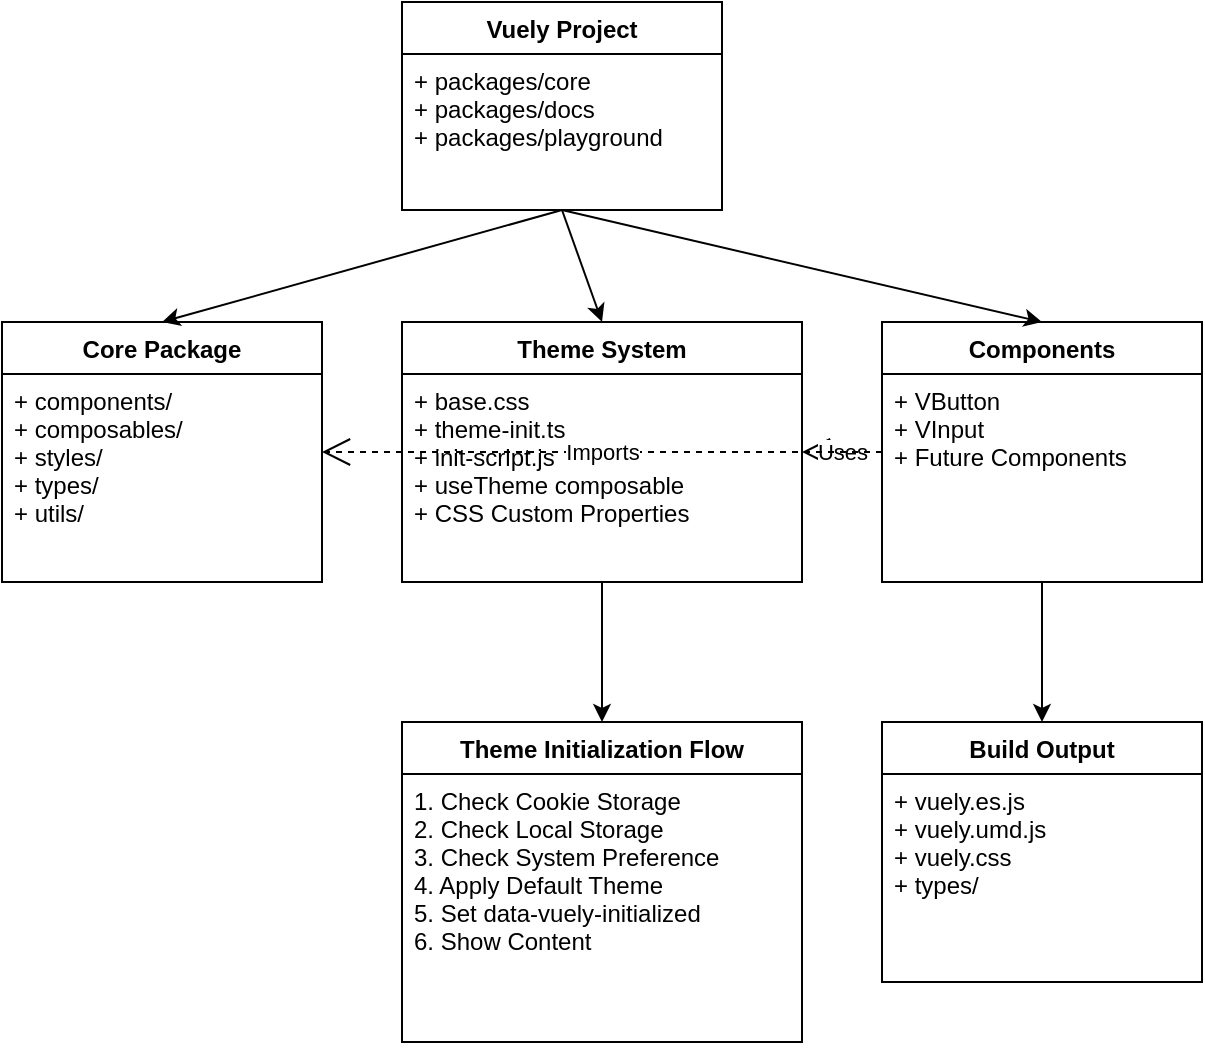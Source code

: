 <?xml version="1.0" encoding="UTF-8"?>
<mxfile version="21.6.6">
  <diagram name="Vuely Architecture" id="vuely-architecture">
    <mxGraphModel dx="1422" dy="798" grid="1" gridSize="10" guides="1" tooltips="1" connect="1" arrows="1" fold="1" page="1" pageScale="1" pageWidth="1169" pageHeight="827" math="0" shadow="0">
      <root>
        <mxCell id="0" />
        <mxCell id="1" parent="0" />
        
        <!-- Project Structure -->
        <mxCell id="2" value="Vuely Project" style="swimlane;fontStyle=1;align=center;verticalAlign=top;childLayout=stackLayout;horizontal=1;startSize=26;horizontalStack=0;resizeParent=1;resizeParentMax=0;resizeLast=0;collapsible=1;marginBottom=0;" vertex="1" parent="1">
          <mxGeometry x="400" y="40" width="160" height="104" as="geometry" />
        </mxCell>
        <mxCell id="3" value="+ packages/core&#xa;+ packages/docs&#xa;+ packages/playground" style="text;strokeColor=none;fillColor=none;align=left;verticalAlign=top;spacingLeft=4;spacingRight=4;overflow=hidden;rotatable=0;points=[[0,0.5],[1,0.5]];portConstraint=eastwest;" vertex="1" parent="2">
          <mxGeometry y="26" width="160" height="78" as="geometry" />
        </mxCell>

        <!-- Core Package -->
        <mxCell id="4" value="Core Package" style="swimlane;fontStyle=1;align=center;verticalAlign=top;childLayout=stackLayout;horizontal=1;startSize=26;horizontalStack=0;resizeParent=1;resizeParentMax=0;resizeLast=0;collapsible=1;marginBottom=0;" vertex="1" parent="1">
          <mxGeometry x="200" y="200" width="160" height="130" as="geometry" />
        </mxCell>
        <mxCell id="5" value="+ components/&#xa;+ composables/&#xa;+ styles/&#xa;+ types/&#xa;+ utils/" style="text;strokeColor=none;fillColor=none;align=left;verticalAlign=top;spacingLeft=4;spacingRight=4;overflow=hidden;rotatable=0;points=[[0,0.5],[1,0.5]];portConstraint=eastwest;" vertex="1" parent="4">
          <mxGeometry y="26" width="160" height="104" as="geometry" />
        </mxCell>

        <!-- Theme System -->
        <mxCell id="6" value="Theme System" style="swimlane;fontStyle=1;align=center;verticalAlign=top;childLayout=stackLayout;horizontal=1;startSize=26;horizontalStack=0;resizeParent=1;resizeParentMax=0;resizeLast=0;collapsible=1;marginBottom=0;" vertex="1" parent="1">
          <mxGeometry x="400" y="200" width="200" height="130" as="geometry" />
        </mxCell>
        <mxCell id="7" value="+ base.css&#xa;+ theme-init.ts&#xa;+ init-script.js&#xa;+ useTheme composable&#xa;+ CSS Custom Properties" style="text;strokeColor=none;fillColor=none;align=left;verticalAlign=top;spacingLeft=4;spacingRight=4;overflow=hidden;rotatable=0;points=[[0,0.5],[1,0.5]];portConstraint=eastwest;" vertex="1" parent="6">
          <mxGeometry y="26" width="200" height="104" as="geometry" />
        </mxCell>

        <!-- Components -->
        <mxCell id="8" value="Components" style="swimlane;fontStyle=1;align=center;verticalAlign=top;childLayout=stackLayout;horizontal=1;startSize=26;horizontalStack=0;resizeParent=1;resizeParentMax=0;resizeLast=0;collapsible=1;marginBottom=0;" vertex="1" parent="1">
          <mxGeometry x="640" y="200" width="160" height="130" as="geometry" />
        </mxCell>
        <mxCell id="9" value="+ VButton&#xa;+ VInput&#xa;+ Future Components" style="text;strokeColor=none;fillColor=none;align=left;verticalAlign=top;spacingLeft=4;spacingRight=4;overflow=hidden;rotatable=0;points=[[0,0.5],[1,0.5]];portConstraint=eastwest;" vertex="1" parent="8">
          <mxGeometry y="26" width="160" height="104" as="geometry" />
        </mxCell>

        <!-- Theme Flow -->
        <mxCell id="10" value="Theme Initialization Flow" style="swimlane;fontStyle=1;align=center;verticalAlign=top;childLayout=stackLayout;horizontal=1;startSize=26;horizontalStack=0;resizeParent=1;resizeParentMax=0;resizeLast=0;collapsible=1;marginBottom=0;" vertex="1" parent="1">
          <mxGeometry x="400" y="400" width="200" height="160" as="geometry" />
        </mxCell>
        <mxCell id="11" value="1. Check Cookie Storage&#xa;2. Check Local Storage&#xa;3. Check System Preference&#xa;4. Apply Default Theme&#xa;5. Set data-vuely-initialized&#xa;6. Show Content" style="text;strokeColor=none;fillColor=none;align=left;verticalAlign=top;spacingLeft=4;spacingRight=4;overflow=hidden;rotatable=0;points=[[0,0.5],[1,0.5]];portConstraint=eastwest;" vertex="1" parent="10">
          <mxGeometry y="26" width="200" height="134" as="geometry" />
        </mxCell>

        <!-- Build Output -->
        <mxCell id="12" value="Build Output" style="swimlane;fontStyle=1;align=center;verticalAlign=top;childLayout=stackLayout;horizontal=1;startSize=26;horizontalStack=0;resizeParent=1;resizeParentMax=0;resizeLast=0;collapsible=1;marginBottom=0;" vertex="1" parent="1">
          <mxGeometry x="640" y="400" width="160" height="130" as="geometry" />
        </mxCell>
        <mxCell id="13" value="+ vuely.es.js&#xa;+ vuely.umd.js&#xa;+ vuely.css&#xa;+ types/" style="text;strokeColor=none;fillColor=none;align=left;verticalAlign=top;spacingLeft=4;spacingRight=4;overflow=hidden;rotatable=0;points=[[0,0.5],[1,0.5]];portConstraint=eastwest;" vertex="1" parent="12">
          <mxGeometry y="26" width="160" height="104" as="geometry" />
        </mxCell>

        <!-- Connections -->
        <mxCell id="14" value="" style="endArrow=classic;html=1;exitX=0.5;exitY=1;entryX=0.5;entryY=0;rounded=0;" edge="1" parent="1" source="2" target="4">
          <mxGeometry width="50" height="50" relative="1" as="geometry" />
        </mxCell>
        <mxCell id="15" value="" style="endArrow=classic;html=1;exitX=0.5;exitY=1;entryX=0.5;entryY=0;rounded=0;" edge="1" parent="1" source="2" target="6">
          <mxGeometry width="50" height="50" relative="1" as="geometry" />
        </mxCell>
        <mxCell id="16" value="" style="endArrow=classic;html=1;exitX=0.5;exitY=1;entryX=0.5;entryY=0;rounded=0;" edge="1" parent="1" source="2" target="8">
          <mxGeometry width="50" height="50" relative="1" as="geometry" />
        </mxCell>
        <mxCell id="17" value="" style="endArrow=classic;html=1;exitX=0.5;exitY=1;entryX=0.5;entryY=0;rounded=0;" edge="1" parent="1" source="6" target="10">
          <mxGeometry width="50" height="50" relative="1" as="geometry" />
        </mxCell>
        <mxCell id="18" value="" style="endArrow=classic;html=1;exitX=0.5;exitY=1;entryX=0.5;entryY=0;rounded=0;" edge="1" parent="1" source="8" target="12">
          <mxGeometry width="50" height="50" relative="1" as="geometry" />
        </mxCell>

        <!-- Component Dependencies -->
        <mxCell id="19" value="Uses" style="endArrow=open;endSize=12;dashed=1;html=1;rounded=0;" edge="1" parent="1" source="8" target="6">
          <mxGeometry width="160" relative="1" as="geometry" />
        </mxCell>
        <mxCell id="20" value="Imports" style="endArrow=open;endSize=12;dashed=1;html=1;rounded=0;" edge="1" parent="1" source="8" target="4">
          <mxGeometry width="160" relative="1" as="geometry" />
        </mxCell>

      </root>
    </mxGraphModel>
  </diagram>
</mxfile> 